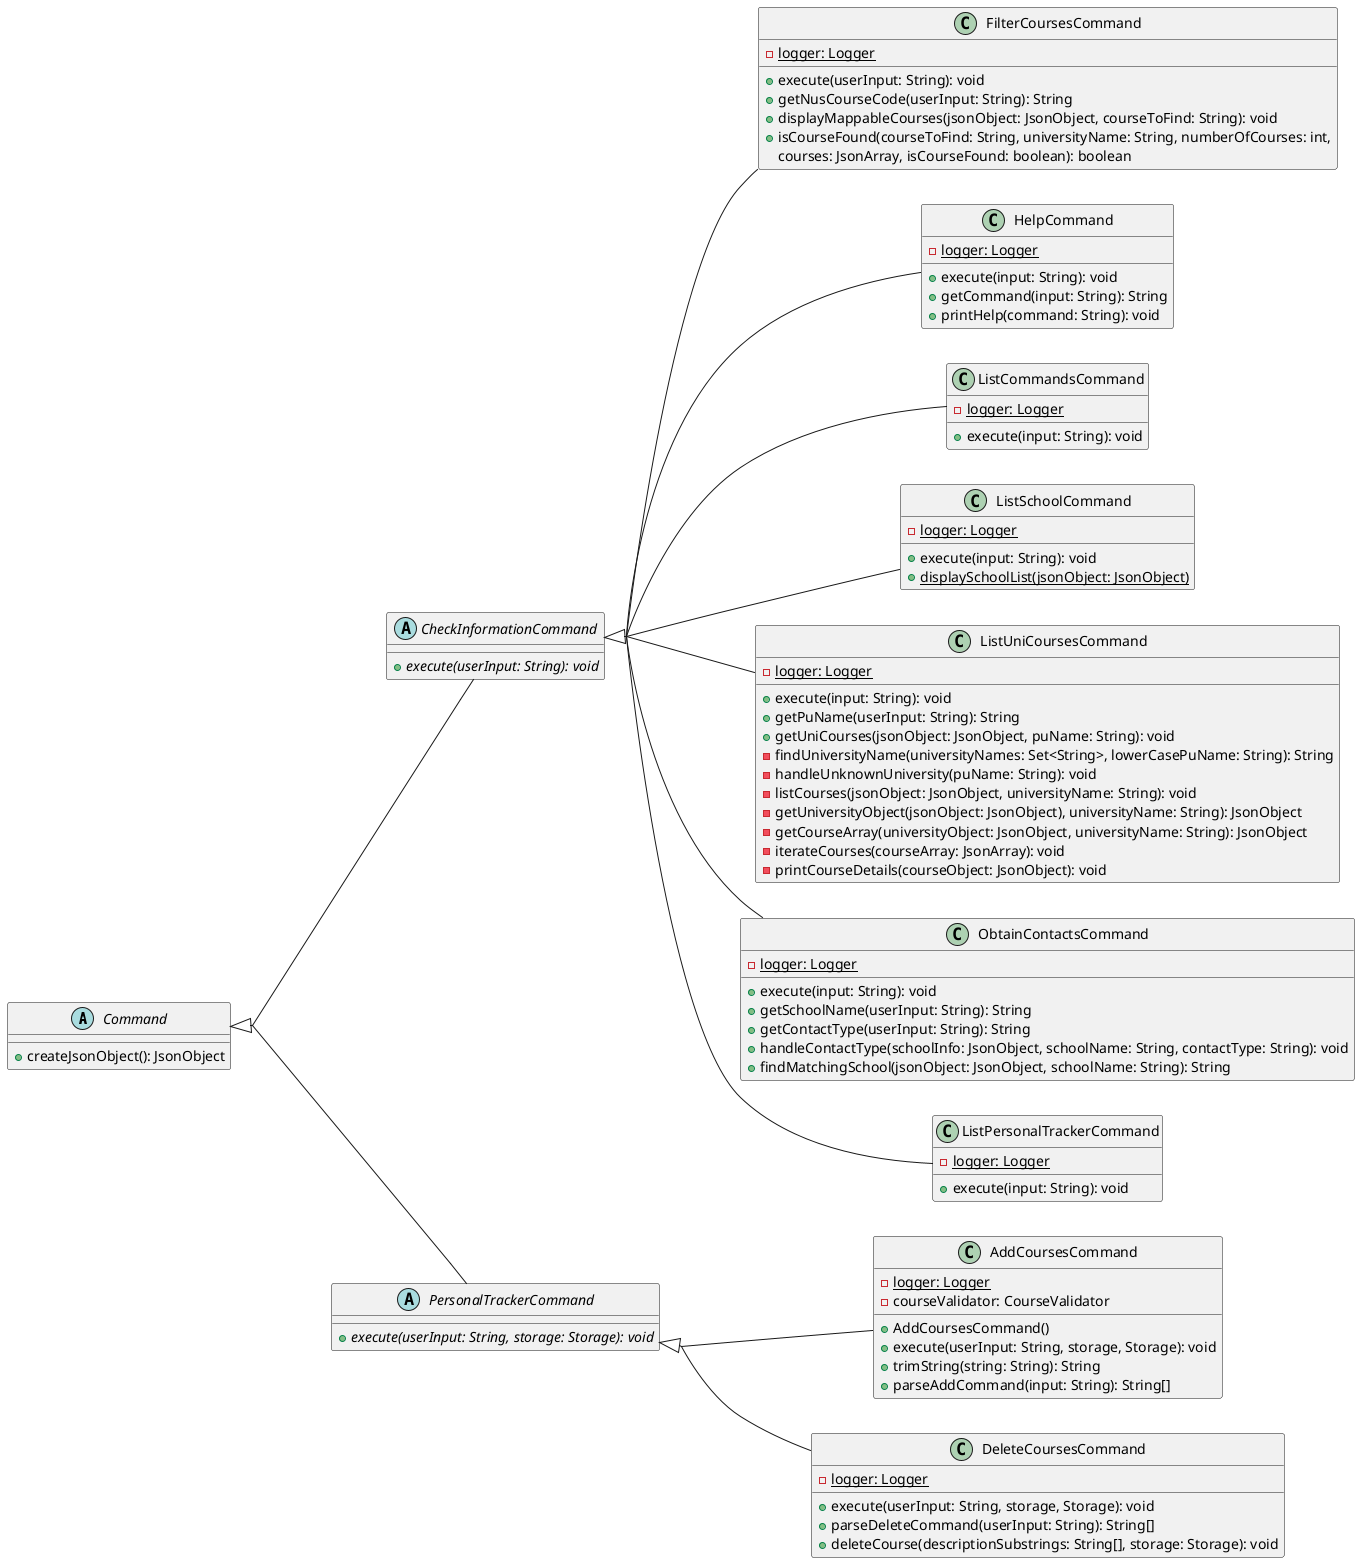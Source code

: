 @startuml
skinparam groupInheritance 2
left to right direction

abstract class Command {
    +createJsonObject(): JsonObject
}

abstract class CheckInformationCommand extends Command {
    +execute(userInput: String): void {abstract}
}

class FilterCoursesCommand extends CheckInformationCommand {
    -logger: Logger {static}
    +execute(userInput: String): void
    +getNusCourseCode(userInput: String): String
    +displayMappableCourses(jsonObject: JsonObject, courseToFind: String): void
    +isCourseFound(courseToFind: String, universityName: String, numberOfCourses: int,
         courses: JsonArray, isCourseFound: boolean): boolean
}

class HelpCommand extends CheckInformationCommand {
    -logger: Logger {static}
    +execute(input: String): void
    +getCommand(input: String): String
    +printHelp(command: String): void
}

class ListCommandsCommand extends CheckInformationCommand {
    -logger: Logger {static}
    +execute(input: String): void
}

class ListSchoolCommand extends CheckInformationCommand {
    -logger: Logger {static}
    +execute(input: String): void
    +displaySchoolList(jsonObject: JsonObject) {static}
}

class ListUniCoursesCommand extends CheckInformationCommand {
    -logger: Logger {static}
    +execute(input: String): void
    +getPuName(userInput: String): String
    +getUniCourses(jsonObject: JsonObject, puName: String): void
    -findUniversityName(universityNames: Set<String>, lowerCasePuName: String): String
    -handleUnknownUniversity(puName: String): void
    -listCourses(jsonObject: JsonObject, universityName: String): void
    -getUniversityObject(jsonObject: JsonObject), universityName: String): JsonObject
    -getCourseArray(universityObject: JsonObject, universityName: String): JsonObject
    -iterateCourses(courseArray: JsonArray): void
    -printCourseDetails(courseObject: JsonObject): void
}

class ObtainContactsCommand extends CheckInformationCommand {
    -logger: Logger {static}
    +execute(input: String): void
    +getSchoolName(userInput: String): String
    +getContactType(userInput: String): String
    +handleContactType(schoolInfo: JsonObject, schoolName: String, contactType: String): void
    +findMatchingSchool(jsonObject: JsonObject, schoolName: String): String
}

abstract class PersonalTrackerCommand extends Command {
    +execute(userInput: String, storage: Storage): void {abstract}
}

class AddCoursesCommand extends PersonalTrackerCommand {
    -logger: Logger {static}
    -courseValidator: CourseValidator
    +AddCoursesCommand()
    +execute(userInput: String, storage, Storage): void
    +trimString(string: String): String
    +parseAddCommand(input: String): String[]
}

class DeleteCoursesCommand extends PersonalTrackerCommand {
    -logger: Logger {static}
    +execute(userInput: String, storage, Storage): void
    +parseDeleteCommand(userInput: String): String[]
    +deleteCourse(descriptionSubstrings: String[], storage: Storage): void
}

class ListPersonalTrackerCommand extends CheckInformationCommand {
    -logger: Logger {static}
    +execute(input: String): void
}

@enduml
